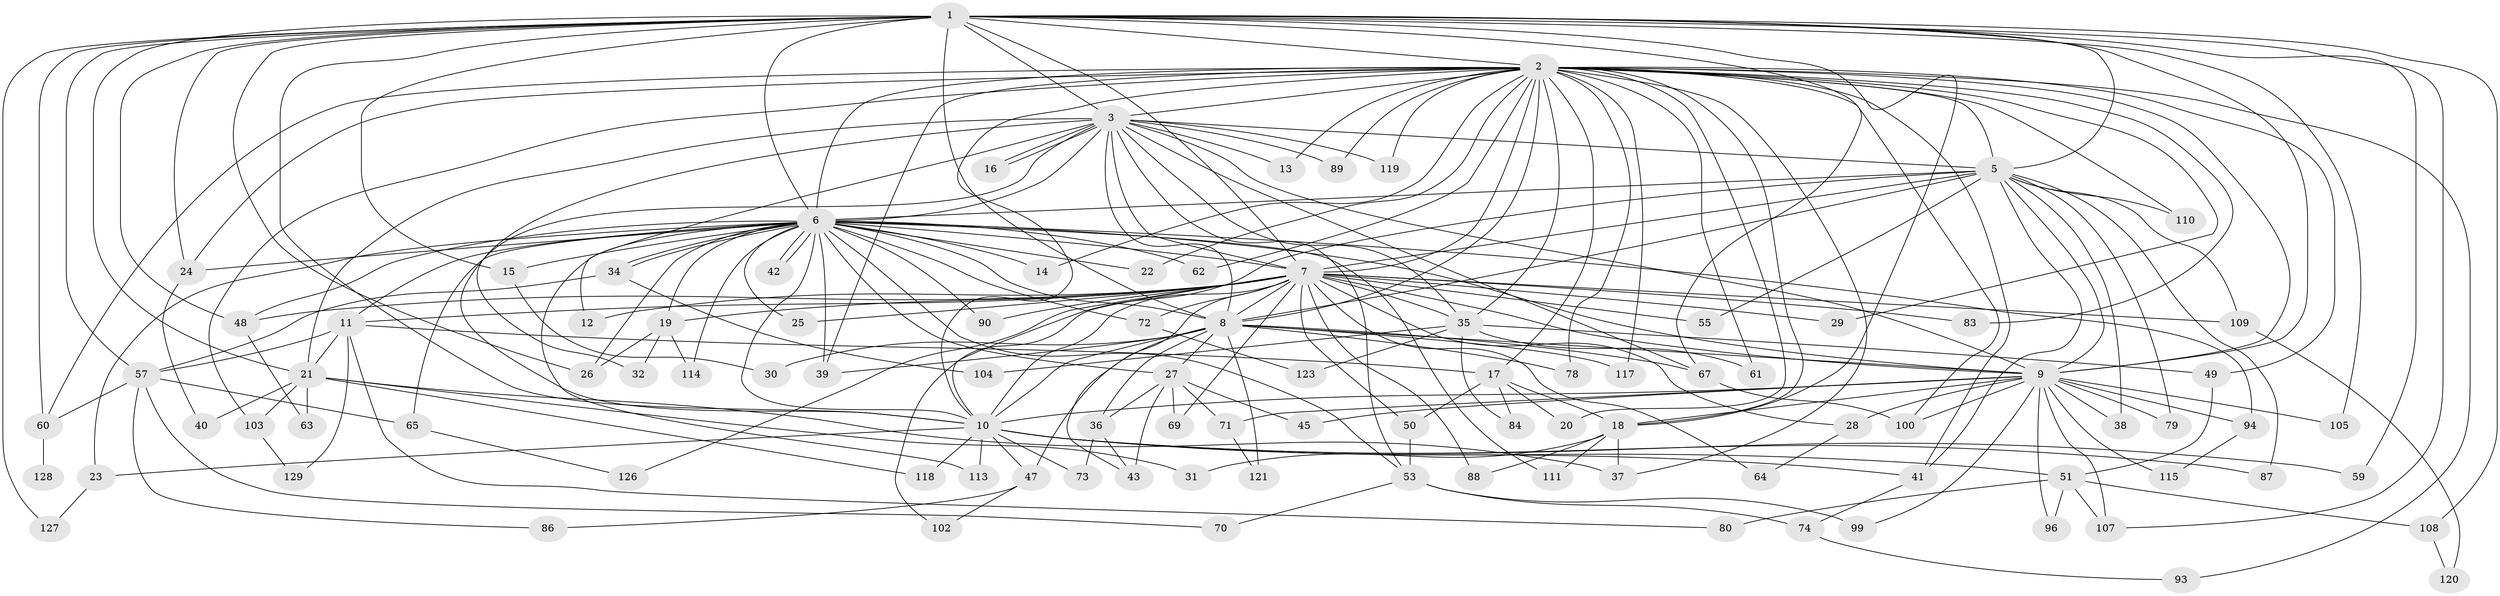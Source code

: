 // original degree distribution, {24: 0.007751937984496124, 27: 0.007751937984496124, 21: 0.015503875968992248, 17: 0.015503875968992248, 37: 0.007751937984496124, 28: 0.007751937984496124, 19: 0.015503875968992248, 7: 0.023255813953488372, 2: 0.5891472868217055, 3: 0.15503875968992248, 6: 0.015503875968992248, 5: 0.015503875968992248, 9: 0.007751937984496124, 4: 0.09302325581395349, 8: 0.023255813953488372}
// Generated by graph-tools (version 1.1) at 2025/41/03/06/25 10:41:36]
// undirected, 101 vertices, 236 edges
graph export_dot {
graph [start="1"]
  node [color=gray90,style=filled];
  1 [super="+52"];
  2 [super="+4"];
  3 [super="+106"];
  5 [super="+46"];
  6 [super="+58"];
  7 [super="+33"];
  8 [super="+75"];
  9 [super="+91"];
  10 [super="+85"];
  11;
  12;
  13;
  14;
  15;
  16;
  17 [super="+44"];
  18 [super="+66"];
  19;
  20;
  21 [super="+116"];
  22;
  23;
  24;
  25;
  26 [super="+81"];
  27 [super="+56"];
  28;
  29;
  30;
  31;
  32;
  34 [super="+122"];
  35 [super="+54"];
  36;
  37 [super="+92"];
  38;
  39 [super="+82"];
  40;
  41 [super="+112"];
  42;
  43 [super="+77"];
  45;
  47;
  48 [super="+95"];
  49;
  50;
  51 [super="+125"];
  53 [super="+76"];
  55;
  57 [super="+68"];
  59;
  60 [super="+98"];
  61;
  62;
  63;
  64;
  65;
  67 [super="+97"];
  69;
  70;
  71;
  72;
  73;
  74 [super="+101"];
  78;
  79;
  80;
  83;
  84;
  86;
  87;
  88;
  89;
  90;
  93;
  94;
  96;
  99;
  100 [super="+124"];
  102;
  103;
  104;
  105;
  107;
  108;
  109;
  110;
  111;
  113;
  114;
  115;
  117;
  118;
  119;
  120;
  121;
  123;
  126;
  127;
  128;
  129;
  1 -- 2 [weight=2];
  1 -- 3;
  1 -- 5;
  1 -- 6;
  1 -- 7;
  1 -- 8;
  1 -- 9;
  1 -- 10;
  1 -- 15;
  1 -- 18;
  1 -- 21;
  1 -- 26;
  1 -- 48;
  1 -- 57 [weight=2];
  1 -- 59;
  1 -- 67;
  1 -- 105;
  1 -- 107;
  1 -- 108;
  1 -- 127;
  1 -- 24;
  1 -- 60;
  2 -- 3 [weight=2];
  2 -- 5 [weight=2];
  2 -- 6 [weight=2];
  2 -- 7 [weight=2];
  2 -- 8 [weight=3];
  2 -- 9 [weight=2];
  2 -- 10 [weight=2];
  2 -- 13;
  2 -- 14;
  2 -- 17;
  2 -- 20;
  2 -- 41;
  2 -- 49;
  2 -- 60;
  2 -- 61;
  2 -- 83;
  2 -- 89;
  2 -- 93;
  2 -- 103;
  2 -- 110;
  2 -- 117;
  2 -- 119;
  2 -- 78;
  2 -- 22;
  2 -- 24;
  2 -- 29;
  2 -- 37;
  2 -- 62;
  2 -- 18;
  2 -- 100;
  2 -- 39;
  2 -- 35;
  3 -- 5;
  3 -- 6;
  3 -- 7;
  3 -- 8;
  3 -- 9;
  3 -- 10 [weight=2];
  3 -- 12;
  3 -- 13;
  3 -- 16;
  3 -- 16;
  3 -- 32;
  3 -- 35;
  3 -- 67;
  3 -- 89;
  3 -- 119;
  3 -- 21;
  3 -- 53;
  5 -- 6 [weight=2];
  5 -- 7;
  5 -- 8;
  5 -- 9;
  5 -- 10;
  5 -- 38;
  5 -- 55;
  5 -- 79;
  5 -- 87;
  5 -- 109;
  5 -- 110;
  5 -- 41;
  6 -- 7;
  6 -- 8;
  6 -- 9;
  6 -- 10;
  6 -- 11;
  6 -- 14;
  6 -- 15;
  6 -- 19;
  6 -- 22;
  6 -- 23;
  6 -- 24;
  6 -- 25;
  6 -- 27 [weight=2];
  6 -- 34;
  6 -- 34;
  6 -- 39 [weight=2];
  6 -- 42;
  6 -- 42;
  6 -- 53;
  6 -- 62;
  6 -- 65;
  6 -- 72;
  6 -- 90;
  6 -- 94;
  6 -- 111;
  6 -- 113;
  6 -- 114;
  6 -- 48;
  6 -- 26;
  7 -- 8 [weight=2];
  7 -- 9;
  7 -- 10 [weight=2];
  7 -- 11;
  7 -- 12;
  7 -- 19;
  7 -- 25;
  7 -- 28;
  7 -- 29;
  7 -- 35;
  7 -- 43;
  7 -- 50;
  7 -- 55;
  7 -- 64;
  7 -- 69;
  7 -- 72;
  7 -- 83;
  7 -- 88;
  7 -- 90;
  7 -- 126;
  7 -- 48;
  7 -- 102;
  7 -- 109;
  8 -- 9 [weight=2];
  8 -- 10;
  8 -- 27;
  8 -- 30;
  8 -- 36;
  8 -- 39;
  8 -- 47;
  8 -- 78;
  8 -- 121;
  8 -- 117;
  8 -- 67;
  9 -- 10;
  9 -- 18;
  9 -- 28;
  9 -- 38;
  9 -- 45;
  9 -- 71;
  9 -- 79;
  9 -- 99;
  9 -- 100;
  9 -- 105;
  9 -- 107;
  9 -- 115;
  9 -- 96;
  9 -- 94;
  10 -- 23;
  10 -- 41;
  10 -- 47;
  10 -- 51;
  10 -- 59;
  10 -- 73;
  10 -- 87;
  10 -- 113;
  10 -- 118;
  11 -- 17;
  11 -- 21;
  11 -- 57;
  11 -- 80;
  11 -- 129;
  15 -- 30;
  17 -- 20;
  17 -- 50;
  17 -- 84;
  17 -- 18;
  18 -- 31;
  18 -- 37;
  18 -- 88;
  18 -- 111;
  19 -- 26;
  19 -- 32;
  19 -- 114;
  21 -- 31;
  21 -- 40;
  21 -- 63;
  21 -- 103;
  21 -- 118;
  21 -- 37;
  23 -- 127;
  24 -- 40;
  27 -- 36;
  27 -- 43;
  27 -- 45;
  27 -- 69;
  27 -- 71;
  28 -- 64;
  34 -- 104;
  34 -- 57;
  35 -- 49;
  35 -- 61;
  35 -- 84;
  35 -- 104;
  35 -- 123;
  36 -- 73;
  36 -- 43;
  41 -- 74;
  47 -- 86;
  47 -- 102;
  48 -- 63;
  49 -- 51;
  50 -- 53;
  51 -- 80;
  51 -- 96;
  51 -- 108;
  51 -- 107;
  53 -- 70;
  53 -- 74 [weight=2];
  53 -- 99;
  57 -- 60;
  57 -- 65;
  57 -- 70;
  57 -- 86;
  60 -- 128 [weight=2];
  65 -- 126;
  67 -- 100;
  71 -- 121;
  72 -- 123;
  74 -- 93;
  94 -- 115;
  103 -- 129;
  108 -- 120;
  109 -- 120;
}
